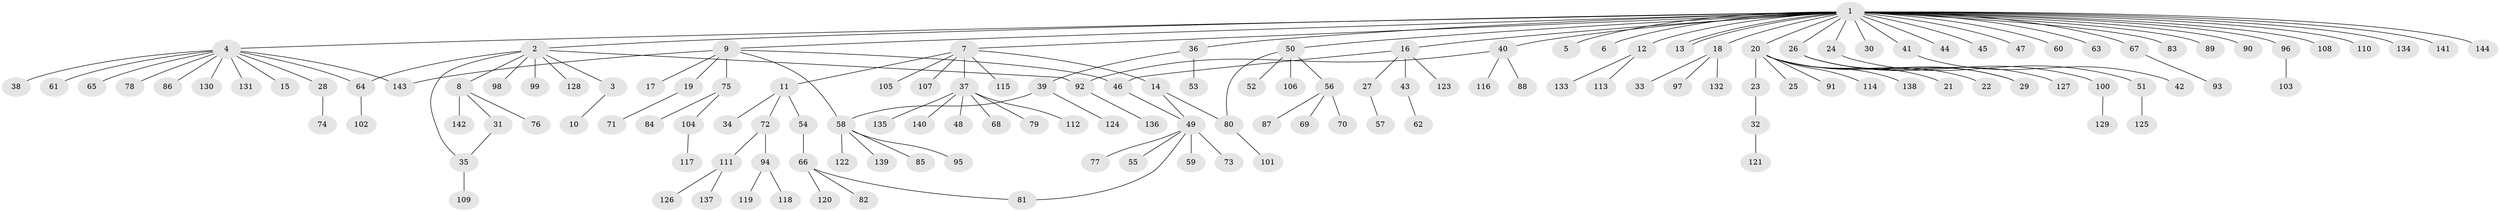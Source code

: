 // Generated by graph-tools (version 1.1) at 2025/11/02/27/25 16:11:13]
// undirected, 144 vertices, 154 edges
graph export_dot {
graph [start="1"]
  node [color=gray90,style=filled];
  1;
  2;
  3;
  4;
  5;
  6;
  7;
  8;
  9;
  10;
  11;
  12;
  13;
  14;
  15;
  16;
  17;
  18;
  19;
  20;
  21;
  22;
  23;
  24;
  25;
  26;
  27;
  28;
  29;
  30;
  31;
  32;
  33;
  34;
  35;
  36;
  37;
  38;
  39;
  40;
  41;
  42;
  43;
  44;
  45;
  46;
  47;
  48;
  49;
  50;
  51;
  52;
  53;
  54;
  55;
  56;
  57;
  58;
  59;
  60;
  61;
  62;
  63;
  64;
  65;
  66;
  67;
  68;
  69;
  70;
  71;
  72;
  73;
  74;
  75;
  76;
  77;
  78;
  79;
  80;
  81;
  82;
  83;
  84;
  85;
  86;
  87;
  88;
  89;
  90;
  91;
  92;
  93;
  94;
  95;
  96;
  97;
  98;
  99;
  100;
  101;
  102;
  103;
  104;
  105;
  106;
  107;
  108;
  109;
  110;
  111;
  112;
  113;
  114;
  115;
  116;
  117;
  118;
  119;
  120;
  121;
  122;
  123;
  124;
  125;
  126;
  127;
  128;
  129;
  130;
  131;
  132;
  133;
  134;
  135;
  136;
  137;
  138;
  139;
  140;
  141;
  142;
  143;
  144;
  1 -- 2;
  1 -- 4;
  1 -- 5;
  1 -- 6;
  1 -- 7;
  1 -- 9;
  1 -- 12;
  1 -- 13;
  1 -- 13;
  1 -- 16;
  1 -- 18;
  1 -- 20;
  1 -- 24;
  1 -- 26;
  1 -- 30;
  1 -- 36;
  1 -- 40;
  1 -- 41;
  1 -- 44;
  1 -- 45;
  1 -- 47;
  1 -- 50;
  1 -- 60;
  1 -- 63;
  1 -- 67;
  1 -- 83;
  1 -- 89;
  1 -- 90;
  1 -- 96;
  1 -- 108;
  1 -- 110;
  1 -- 134;
  1 -- 141;
  1 -- 144;
  2 -- 3;
  2 -- 8;
  2 -- 35;
  2 -- 64;
  2 -- 92;
  2 -- 98;
  2 -- 99;
  2 -- 128;
  3 -- 10;
  4 -- 15;
  4 -- 28;
  4 -- 38;
  4 -- 61;
  4 -- 64;
  4 -- 65;
  4 -- 78;
  4 -- 86;
  4 -- 130;
  4 -- 131;
  4 -- 143;
  7 -- 11;
  7 -- 14;
  7 -- 37;
  7 -- 105;
  7 -- 107;
  7 -- 115;
  8 -- 31;
  8 -- 76;
  8 -- 142;
  9 -- 17;
  9 -- 19;
  9 -- 46;
  9 -- 58;
  9 -- 75;
  9 -- 143;
  11 -- 34;
  11 -- 54;
  11 -- 72;
  12 -- 113;
  12 -- 133;
  14 -- 49;
  14 -- 80;
  16 -- 27;
  16 -- 43;
  16 -- 46;
  16 -- 123;
  18 -- 33;
  18 -- 97;
  18 -- 132;
  19 -- 71;
  20 -- 21;
  20 -- 22;
  20 -- 23;
  20 -- 25;
  20 -- 29;
  20 -- 91;
  20 -- 114;
  20 -- 138;
  23 -- 32;
  24 -- 51;
  26 -- 29;
  26 -- 100;
  26 -- 127;
  27 -- 57;
  28 -- 74;
  31 -- 35;
  32 -- 121;
  35 -- 109;
  36 -- 39;
  36 -- 53;
  37 -- 48;
  37 -- 68;
  37 -- 79;
  37 -- 112;
  37 -- 135;
  37 -- 140;
  39 -- 58;
  39 -- 124;
  40 -- 88;
  40 -- 92;
  40 -- 116;
  41 -- 42;
  43 -- 62;
  46 -- 49;
  49 -- 55;
  49 -- 59;
  49 -- 73;
  49 -- 77;
  49 -- 81;
  50 -- 52;
  50 -- 56;
  50 -- 80;
  50 -- 106;
  51 -- 125;
  54 -- 66;
  56 -- 69;
  56 -- 70;
  56 -- 87;
  58 -- 85;
  58 -- 95;
  58 -- 122;
  58 -- 139;
  64 -- 102;
  66 -- 81;
  66 -- 82;
  66 -- 120;
  67 -- 93;
  72 -- 94;
  72 -- 111;
  75 -- 84;
  75 -- 104;
  80 -- 101;
  92 -- 136;
  94 -- 118;
  94 -- 119;
  96 -- 103;
  100 -- 129;
  104 -- 117;
  111 -- 126;
  111 -- 137;
}
